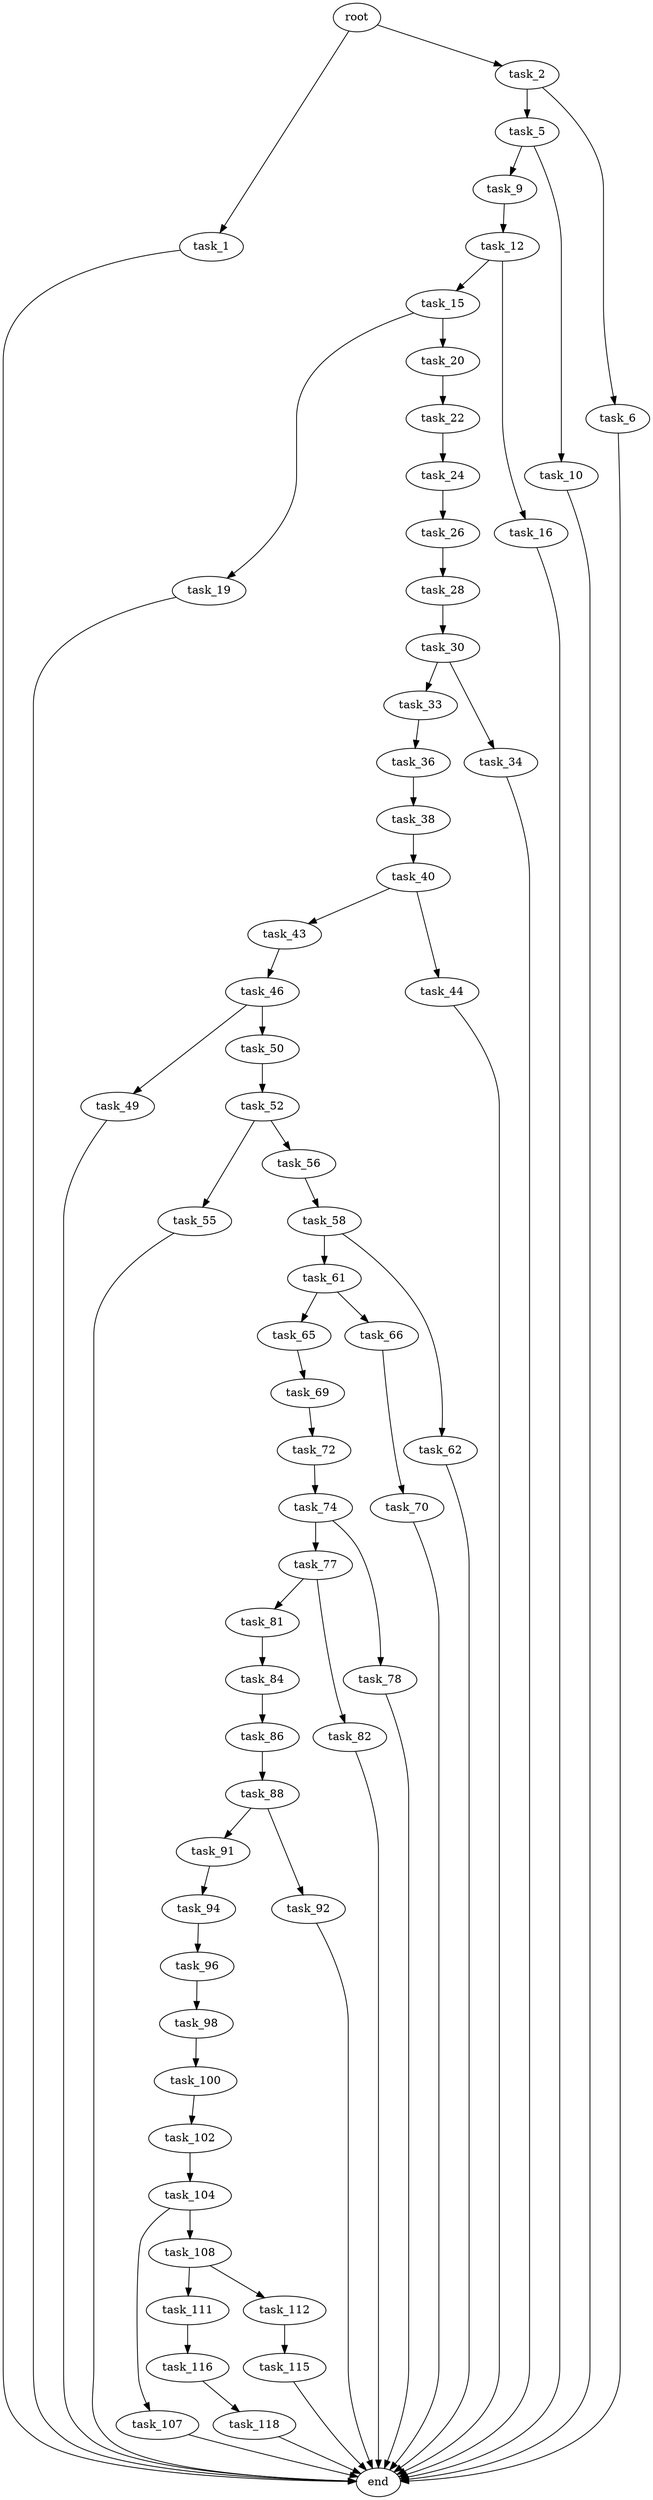 digraph G {
  root [size="0.000000"];
  task_1 [size="16849067959.000000"];
  task_2 [size="782757789696.000000"];
  task_5 [size="2135934730.000000"];
  task_6 [size="782757789696.000000"];
  task_9 [size="24209721832.000000"];
  task_10 [size="12527894441.000000"];
  task_12 [size="52422391094.000000"];
  task_15 [size="273366954337.000000"];
  task_16 [size="26059528450.000000"];
  task_19 [size="401893059225.000000"];
  task_20 [size="194345498779.000000"];
  task_22 [size="276130021184.000000"];
  task_24 [size="782757789696.000000"];
  task_26 [size="4666246989.000000"];
  task_28 [size="7777403991.000000"];
  task_30 [size="351832617173.000000"];
  task_33 [size="68719476736.000000"];
  task_34 [size="225497332386.000000"];
  task_36 [size="1073741824000.000000"];
  task_38 [size="3054043235.000000"];
  task_40 [size="782757789696.000000"];
  task_43 [size="3293683690.000000"];
  task_44 [size="1073741824000.000000"];
  task_46 [size="1729885348.000000"];
  task_49 [size="28991029248.000000"];
  task_50 [size="109832856064.000000"];
  task_52 [size="689823315594.000000"];
  task_55 [size="38852910794.000000"];
  task_56 [size="34039254157.000000"];
  task_58 [size="8589934592.000000"];
  task_61 [size="368293445632.000000"];
  task_62 [size="28991029248.000000"];
  task_65 [size="18268724472.000000"];
  task_66 [size="134217728000.000000"];
  task_69 [size="780897710.000000"];
  task_70 [size="549755813888.000000"];
  task_72 [size="153985753400.000000"];
  task_74 [size="315536145777.000000"];
  task_77 [size="134217728000.000000"];
  task_78 [size="101405179751.000000"];
  task_81 [size="4286782440.000000"];
  task_82 [size="2061872948.000000"];
  task_84 [size="782757789696.000000"];
  task_86 [size="25464175750.000000"];
  task_88 [size="19268944108.000000"];
  task_91 [size="421056457.000000"];
  task_92 [size="46604585160.000000"];
  task_94 [size="782757789696.000000"];
  task_96 [size="129133368293.000000"];
  task_98 [size="17601188002.000000"];
  task_100 [size="1978906915.000000"];
  task_102 [size="2670973494.000000"];
  task_104 [size="549755813888.000000"];
  task_107 [size="12077712842.000000"];
  task_108 [size="1073741824000.000000"];
  task_111 [size="25675233815.000000"];
  task_112 [size="68719476736.000000"];
  task_115 [size="28991029248.000000"];
  task_116 [size="549755813888.000000"];
  task_118 [size="3459581716.000000"];
  end [size="0.000000"];

  root -> task_1 [size="1.000000"];
  root -> task_2 [size="1.000000"];
  task_1 -> end [size="1.000000"];
  task_2 -> task_5 [size="679477248.000000"];
  task_2 -> task_6 [size="679477248.000000"];
  task_5 -> task_9 [size="75497472.000000"];
  task_5 -> task_10 [size="75497472.000000"];
  task_6 -> end [size="1.000000"];
  task_9 -> task_12 [size="411041792.000000"];
  task_10 -> end [size="1.000000"];
  task_12 -> task_15 [size="75497472.000000"];
  task_12 -> task_16 [size="75497472.000000"];
  task_15 -> task_19 [size="209715200.000000"];
  task_15 -> task_20 [size="209715200.000000"];
  task_16 -> end [size="1.000000"];
  task_19 -> end [size="1.000000"];
  task_20 -> task_22 [size="134217728.000000"];
  task_22 -> task_24 [size="679477248.000000"];
  task_24 -> task_26 [size="679477248.000000"];
  task_26 -> task_28 [size="75497472.000000"];
  task_28 -> task_30 [size="679477248.000000"];
  task_30 -> task_33 [size="536870912.000000"];
  task_30 -> task_34 [size="536870912.000000"];
  task_33 -> task_36 [size="134217728.000000"];
  task_34 -> end [size="1.000000"];
  task_36 -> task_38 [size="838860800.000000"];
  task_38 -> task_40 [size="209715200.000000"];
  task_40 -> task_43 [size="679477248.000000"];
  task_40 -> task_44 [size="679477248.000000"];
  task_43 -> task_46 [size="134217728.000000"];
  task_44 -> end [size="1.000000"];
  task_46 -> task_49 [size="33554432.000000"];
  task_46 -> task_50 [size="33554432.000000"];
  task_49 -> end [size="1.000000"];
  task_50 -> task_52 [size="209715200.000000"];
  task_52 -> task_55 [size="536870912.000000"];
  task_52 -> task_56 [size="536870912.000000"];
  task_55 -> end [size="1.000000"];
  task_56 -> task_58 [size="679477248.000000"];
  task_58 -> task_61 [size="33554432.000000"];
  task_58 -> task_62 [size="33554432.000000"];
  task_61 -> task_65 [size="411041792.000000"];
  task_61 -> task_66 [size="411041792.000000"];
  task_62 -> end [size="1.000000"];
  task_65 -> task_69 [size="301989888.000000"];
  task_66 -> task_70 [size="209715200.000000"];
  task_69 -> task_72 [size="33554432.000000"];
  task_70 -> end [size="1.000000"];
  task_72 -> task_74 [size="134217728.000000"];
  task_74 -> task_77 [size="301989888.000000"];
  task_74 -> task_78 [size="301989888.000000"];
  task_77 -> task_81 [size="209715200.000000"];
  task_77 -> task_82 [size="209715200.000000"];
  task_78 -> end [size="1.000000"];
  task_81 -> task_84 [size="75497472.000000"];
  task_82 -> end [size="1.000000"];
  task_84 -> task_86 [size="679477248.000000"];
  task_86 -> task_88 [size="75497472.000000"];
  task_88 -> task_91 [size="838860800.000000"];
  task_88 -> task_92 [size="838860800.000000"];
  task_91 -> task_94 [size="33554432.000000"];
  task_92 -> end [size="1.000000"];
  task_94 -> task_96 [size="679477248.000000"];
  task_96 -> task_98 [size="134217728.000000"];
  task_98 -> task_100 [size="33554432.000000"];
  task_100 -> task_102 [size="33554432.000000"];
  task_102 -> task_104 [size="134217728.000000"];
  task_104 -> task_107 [size="536870912.000000"];
  task_104 -> task_108 [size="536870912.000000"];
  task_107 -> end [size="1.000000"];
  task_108 -> task_111 [size="838860800.000000"];
  task_108 -> task_112 [size="838860800.000000"];
  task_111 -> task_116 [size="411041792.000000"];
  task_112 -> task_115 [size="134217728.000000"];
  task_115 -> end [size="1.000000"];
  task_116 -> task_118 [size="536870912.000000"];
  task_118 -> end [size="1.000000"];
}
